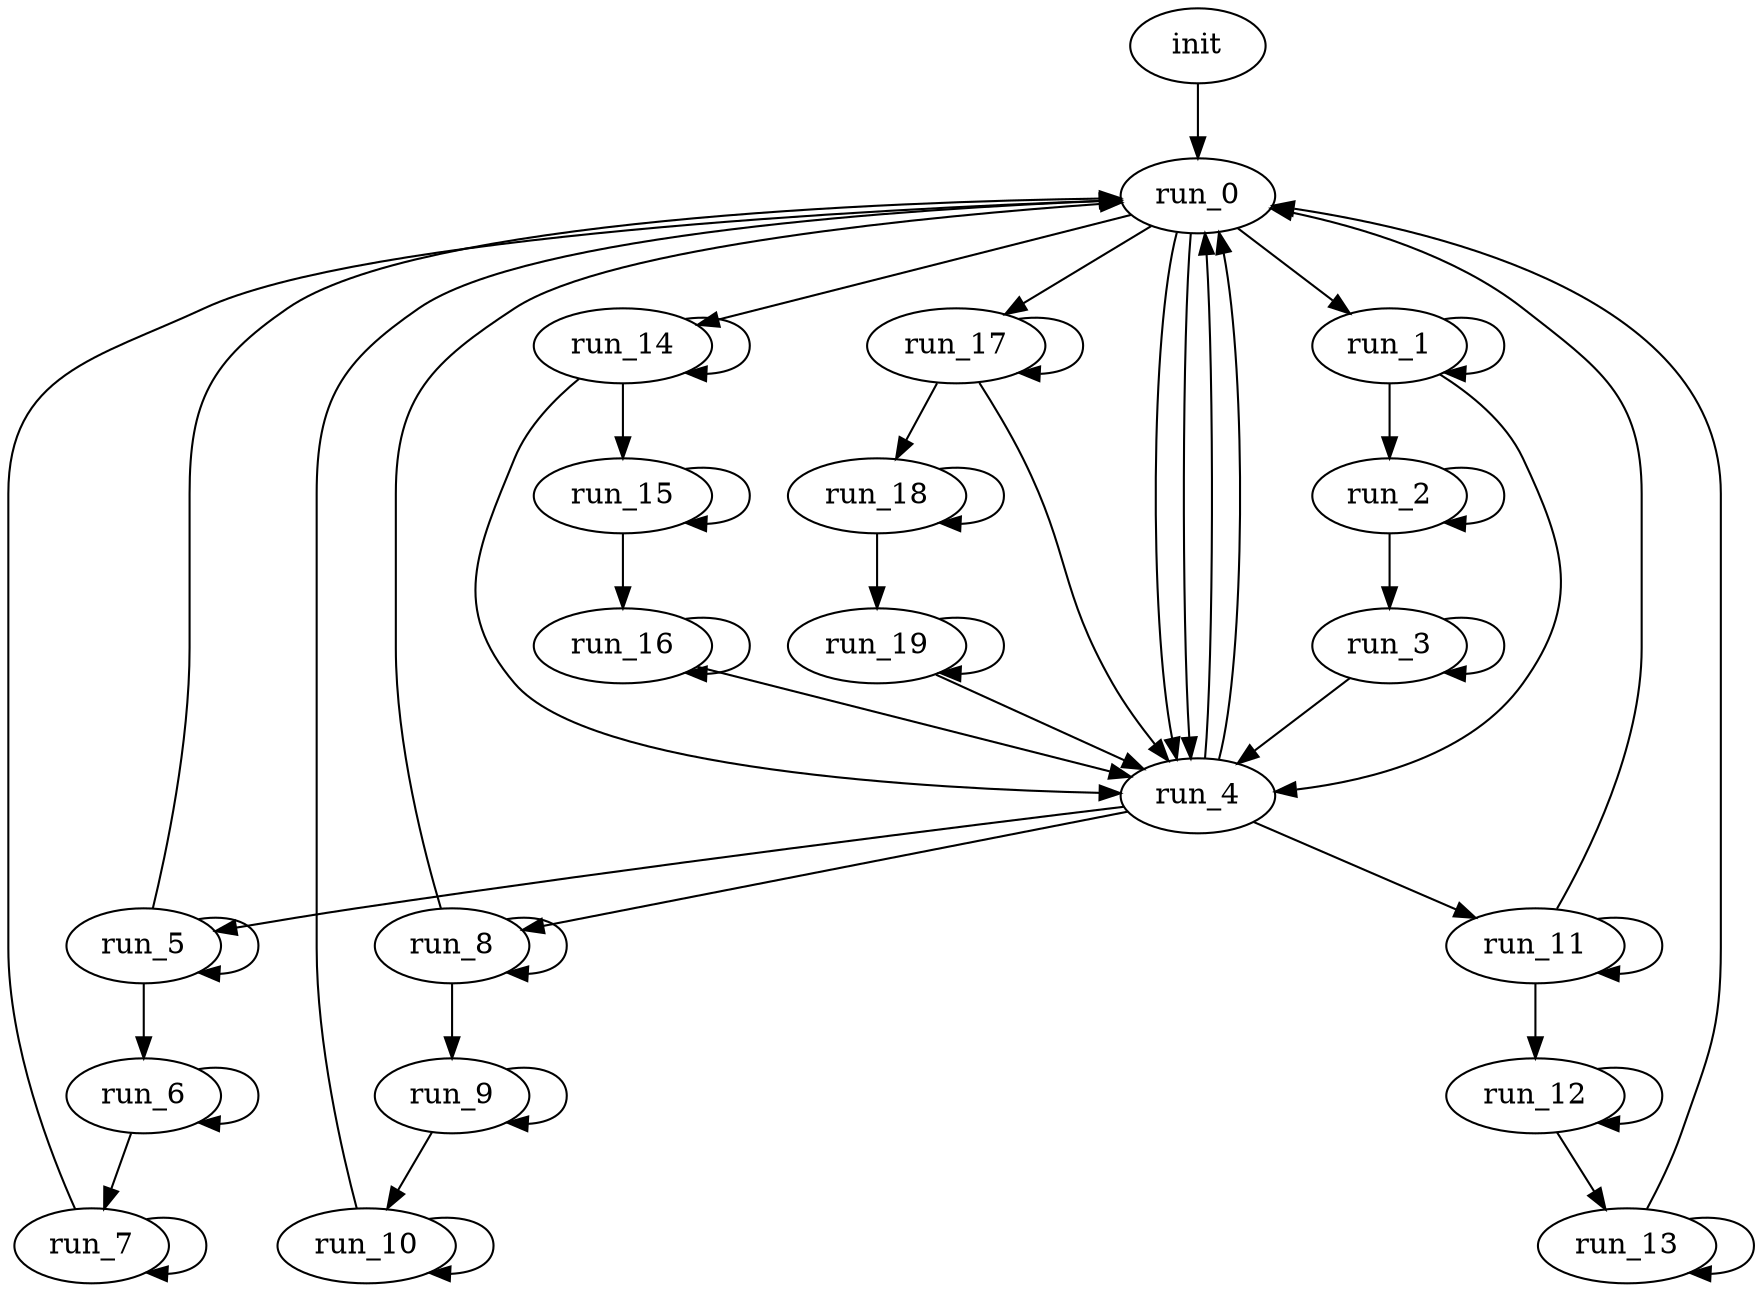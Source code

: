 digraph Bus {  graph [rankdir=TD];  
-1->0;
-1[ label =" init "];
0->1;
0->4;
0->4;
0->14;
0->17;
0[ label ="run_0"];
1->1;
1->2;
1->4;
1[ label ="run_1"];
2->2;
2->3;
2[ label ="run_2"];
3->3;
3->4;
3[ label ="run_3"];
4->0;
4->0;
4->5;
4->8;
4->11;
4[ label ="run_4"];
5->0;
5->5;
5->6;
5[ label ="run_5"];
6->6;
6->7;
6[ label ="run_6"];
7->0;
7->7;
7[ label ="run_7"];
8->0;
8->8;
8->9;
8[ label ="run_8"];
9->9;
9->10;
9[ label ="run_9"];
10->0;
10->10;
10[ label ="run_10"];
11->0;
11->11;
11->12;
11[ label ="run_11"];
12->12;
12->13;
12[ label ="run_12"];
13->0;
13->13;
13[ label ="run_13"];
14->4;
14->14;
14->15;
14[ label ="run_14"];
15->15;
15->16;
15[ label ="run_15"];
16->4;
16->16;
16[ label ="run_16"];
17->4;
17->17;
17->18;
17[ label ="run_17"];
18->18;
18->19;
18[ label ="run_18"];
19->4;
19->19;
19[ label ="run_19"];
}
